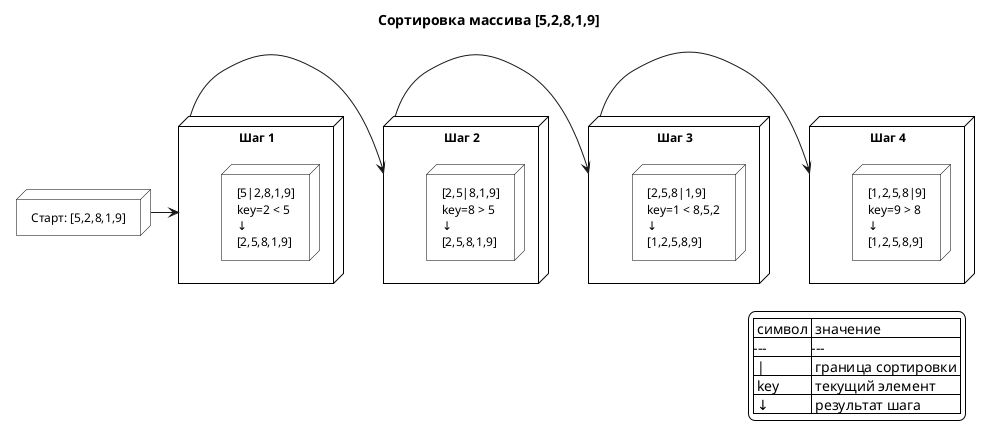 @startuml
title Сортировка массива [5,2,8,1,9]

skinparam backgroundColor white
skinparam node {
    BackgroundColor white
    BorderColor black
    FontSize 12
}

node "Старт: [5,2,8,1,9]" as start

node "Шаг 1" as step1 {
    node "[5|2,8,1,9]\nkey=2 < 5\n↓\n[2,5,8,1,9]" as arr1
}

node "Шаг 2" as step2 {
    node "[2,5|8,1,9]\nkey=8 > 5\n↓\n[2,5,8,1,9]" as arr2
}

node "Шаг 3" as step3 {
    node "[2,5,8|1,9]\nkey=1 < 8,5,2\n↓\n[1,2,5,8,9]" as arr3
}

node "Шаг 4" as step4 {
    node "[1,2,5,8|9]\nkey=9 > 8\n↓\n[1,2,5,8,9]" as arr4
}

start -> step1
step1 -> step2
step2 -> step3
step3 -> step4

legend right
| символ | значение |
|---|---|
| \| | граница сортировки |
| key | текущий элемент |
| ↓ | результат шага |
endlegend
@enduml
